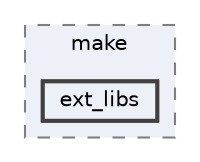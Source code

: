 digraph "Arduino/GetStartedWithMachineLearningOnArduino/tflite-micro-main/tensorflow/lite/micro/tools/make/ext_libs"
{
 // LATEX_PDF_SIZE
  bgcolor="transparent";
  edge [fontname=Helvetica,fontsize=10,labelfontname=Helvetica,labelfontsize=10];
  node [fontname=Helvetica,fontsize=10,shape=box,height=0.2,width=0.4];
  compound=true
  subgraph clusterdir_18180cff9860390cdea0394cf9ddbe12 {
    graph [ bgcolor="#edf0f7", pencolor="grey50", label="make", fontname=Helvetica,fontsize=10 style="filled,dashed", URL="dir_18180cff9860390cdea0394cf9ddbe12.html",tooltip=""]
  dir_02924c808000ebe405e2f09b58bdd850 [label="ext_libs", fillcolor="#edf0f7", color="grey25", style="filled,bold", URL="dir_02924c808000ebe405e2f09b58bdd850.html",tooltip=""];
  }
}
